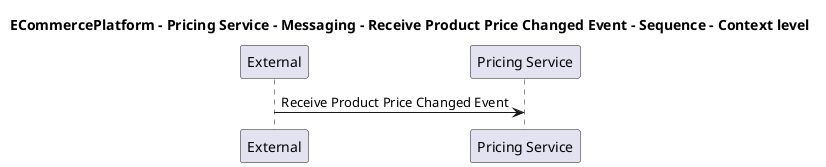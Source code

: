 @startuml

title ECommercePlatform - Pricing Service - Messaging - Receive Product Price Changed Event - Sequence - Context level

participant "External" as C4InterFlow.SoftwareSystems.ExternalSystem
participant "Pricing Service" as ECommercePlatform.SoftwareSystems.PricingService

C4InterFlow.SoftwareSystems.ExternalSystem -> ECommercePlatform.SoftwareSystems.PricingService : Receive Product Price Changed Event


@enduml
